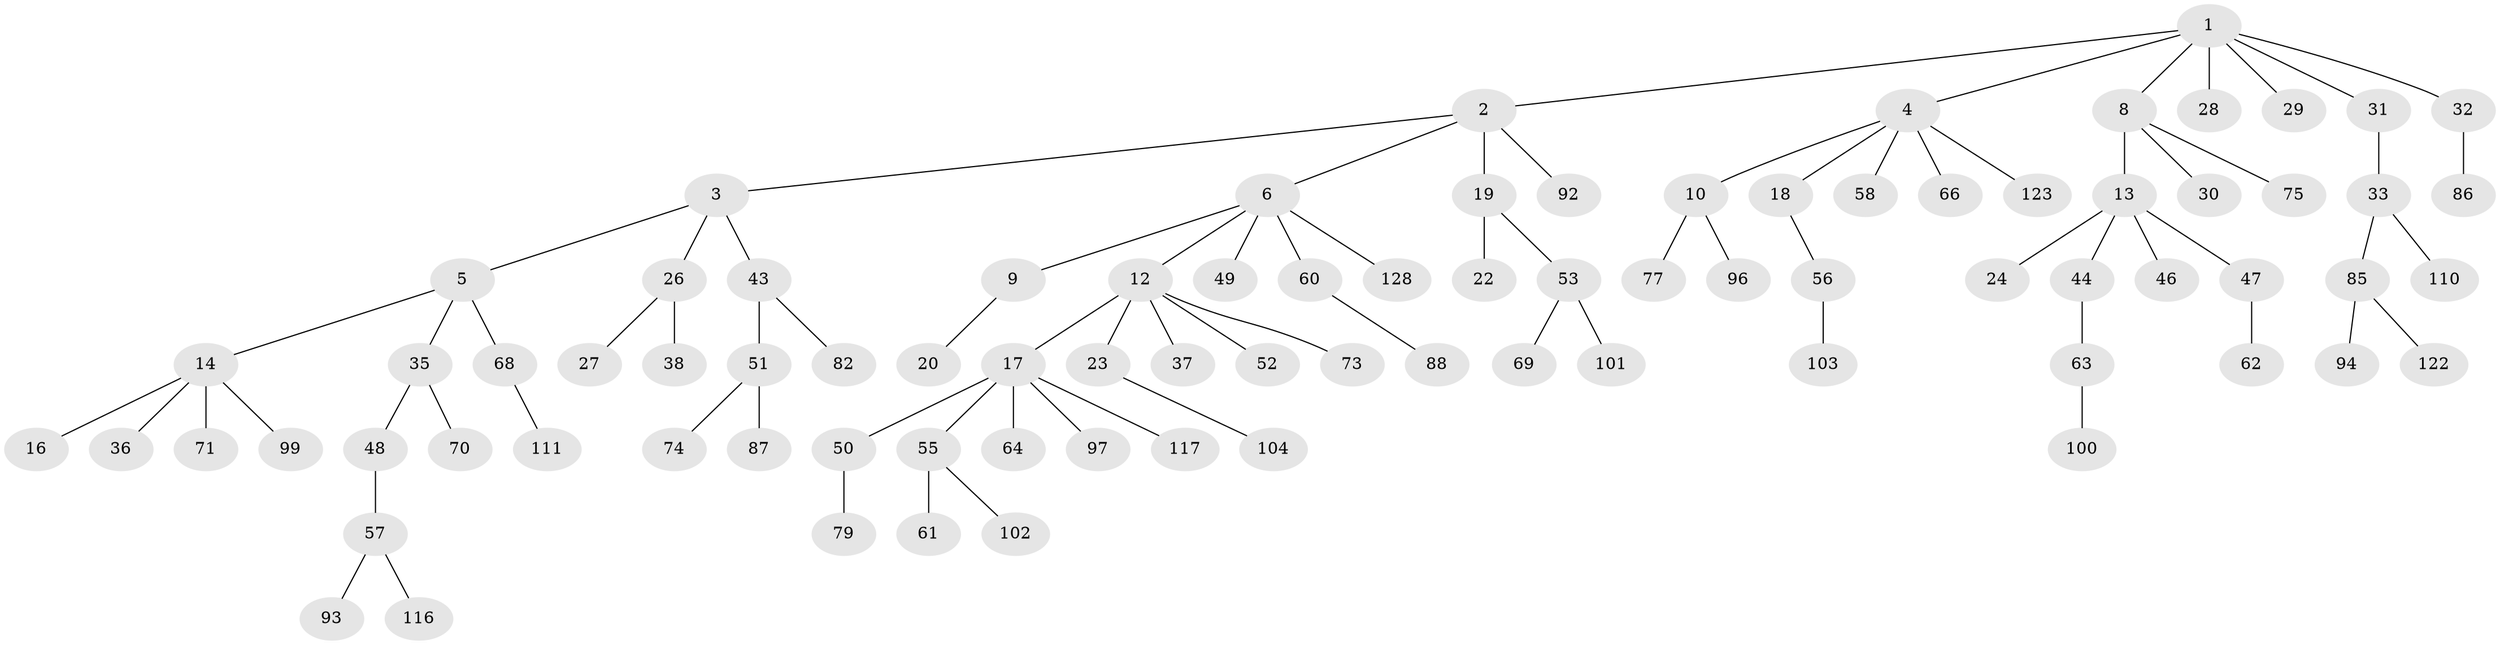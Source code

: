 // original degree distribution, {4: 0.0625, 6: 0.03125, 5: 0.0390625, 3: 0.125, 2: 0.234375, 1: 0.5078125}
// Generated by graph-tools (version 1.1) at 2025/11/02/27/25 16:11:28]
// undirected, 84 vertices, 83 edges
graph export_dot {
graph [start="1"]
  node [color=gray90,style=filled];
  1 [super="+7"];
  2 [super="+91"];
  3 [super="+126"];
  4 [super="+34"];
  5 [super="+11"];
  6 [super="+25"];
  8 [super="+65"];
  9 [super="+59"];
  10 [super="+54"];
  12 [super="+15"];
  13 [super="+42"];
  14 [super="+80"];
  16;
  17 [super="+40"];
  18 [super="+21"];
  19 [super="+41"];
  20;
  22;
  23;
  24;
  26;
  27;
  28;
  29;
  30 [super="+120"];
  31;
  32 [super="+81"];
  33 [super="+39"];
  35 [super="+98"];
  36 [super="+45"];
  37;
  38;
  43 [super="+67"];
  44 [super="+78"];
  46;
  47 [super="+127"];
  48;
  49 [super="+106"];
  50 [super="+76"];
  51;
  52 [super="+84"];
  53;
  55 [super="+108"];
  56 [super="+89"];
  57 [super="+90"];
  58 [super="+121"];
  60;
  61;
  62;
  63 [super="+115"];
  64;
  66 [super="+119"];
  68 [super="+109"];
  69 [super="+83"];
  70 [super="+72"];
  71;
  73;
  74 [super="+112"];
  75;
  77 [super="+105"];
  79;
  82 [super="+95"];
  85 [super="+114"];
  86;
  87 [super="+107"];
  88;
  92;
  93;
  94 [super="+113"];
  96 [super="+118"];
  97 [super="+125"];
  99;
  100;
  101;
  102;
  103;
  104;
  110;
  111;
  116;
  117;
  122;
  123 [super="+124"];
  128;
  1 -- 2;
  1 -- 4;
  1 -- 8;
  1 -- 32;
  1 -- 28;
  1 -- 29;
  1 -- 31;
  2 -- 3;
  2 -- 6;
  2 -- 19;
  2 -- 92;
  3 -- 5;
  3 -- 26;
  3 -- 43;
  4 -- 10;
  4 -- 18;
  4 -- 66;
  4 -- 123;
  4 -- 58;
  5 -- 14;
  5 -- 35;
  5 -- 68;
  6 -- 9;
  6 -- 12;
  6 -- 60;
  6 -- 128;
  6 -- 49;
  8 -- 13;
  8 -- 30;
  8 -- 75;
  9 -- 20;
  10 -- 96;
  10 -- 77;
  12 -- 17;
  12 -- 37;
  12 -- 52;
  12 -- 73;
  12 -- 23;
  13 -- 24;
  13 -- 44;
  13 -- 46;
  13 -- 47;
  14 -- 16;
  14 -- 36;
  14 -- 71;
  14 -- 99;
  17 -- 55;
  17 -- 97;
  17 -- 117;
  17 -- 64;
  17 -- 50;
  18 -- 56;
  19 -- 22;
  19 -- 53;
  23 -- 104;
  26 -- 27;
  26 -- 38;
  31 -- 33;
  32 -- 86;
  33 -- 110;
  33 -- 85;
  35 -- 48;
  35 -- 70;
  43 -- 51;
  43 -- 82;
  44 -- 63;
  47 -- 62;
  48 -- 57;
  50 -- 79;
  51 -- 74;
  51 -- 87;
  53 -- 69;
  53 -- 101;
  55 -- 61;
  55 -- 102;
  56 -- 103;
  57 -- 116;
  57 -- 93;
  60 -- 88;
  63 -- 100;
  68 -- 111;
  85 -- 94;
  85 -- 122;
}
